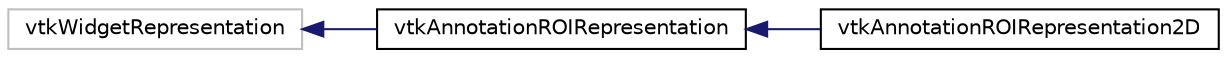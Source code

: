 digraph "Graphical Class Hierarchy"
{
  bgcolor="transparent";
  edge [fontname="Helvetica",fontsize="10",labelfontname="Helvetica",labelfontsize="10"];
  node [fontname="Helvetica",fontsize="10",shape=record];
  rankdir="LR";
  Node6 [label="vtkWidgetRepresentation",height=0.2,width=0.4,color="grey75"];
  Node6 -> Node0 [dir="back",color="midnightblue",fontsize="10",style="solid",fontname="Helvetica"];
  Node0 [label="vtkAnnotationROIRepresentation",height=0.2,width=0.4,color="black",URL="$classvtkAnnotationROIRepresentation.html"];
  Node0 -> Node1 [dir="back",color="midnightblue",fontsize="10",style="solid",fontname="Helvetica"];
  Node1 [label="vtkAnnotationROIRepresentation2D",height=0.2,width=0.4,color="black",URL="$classvtkAnnotationROIRepresentation2D.html"];
}
